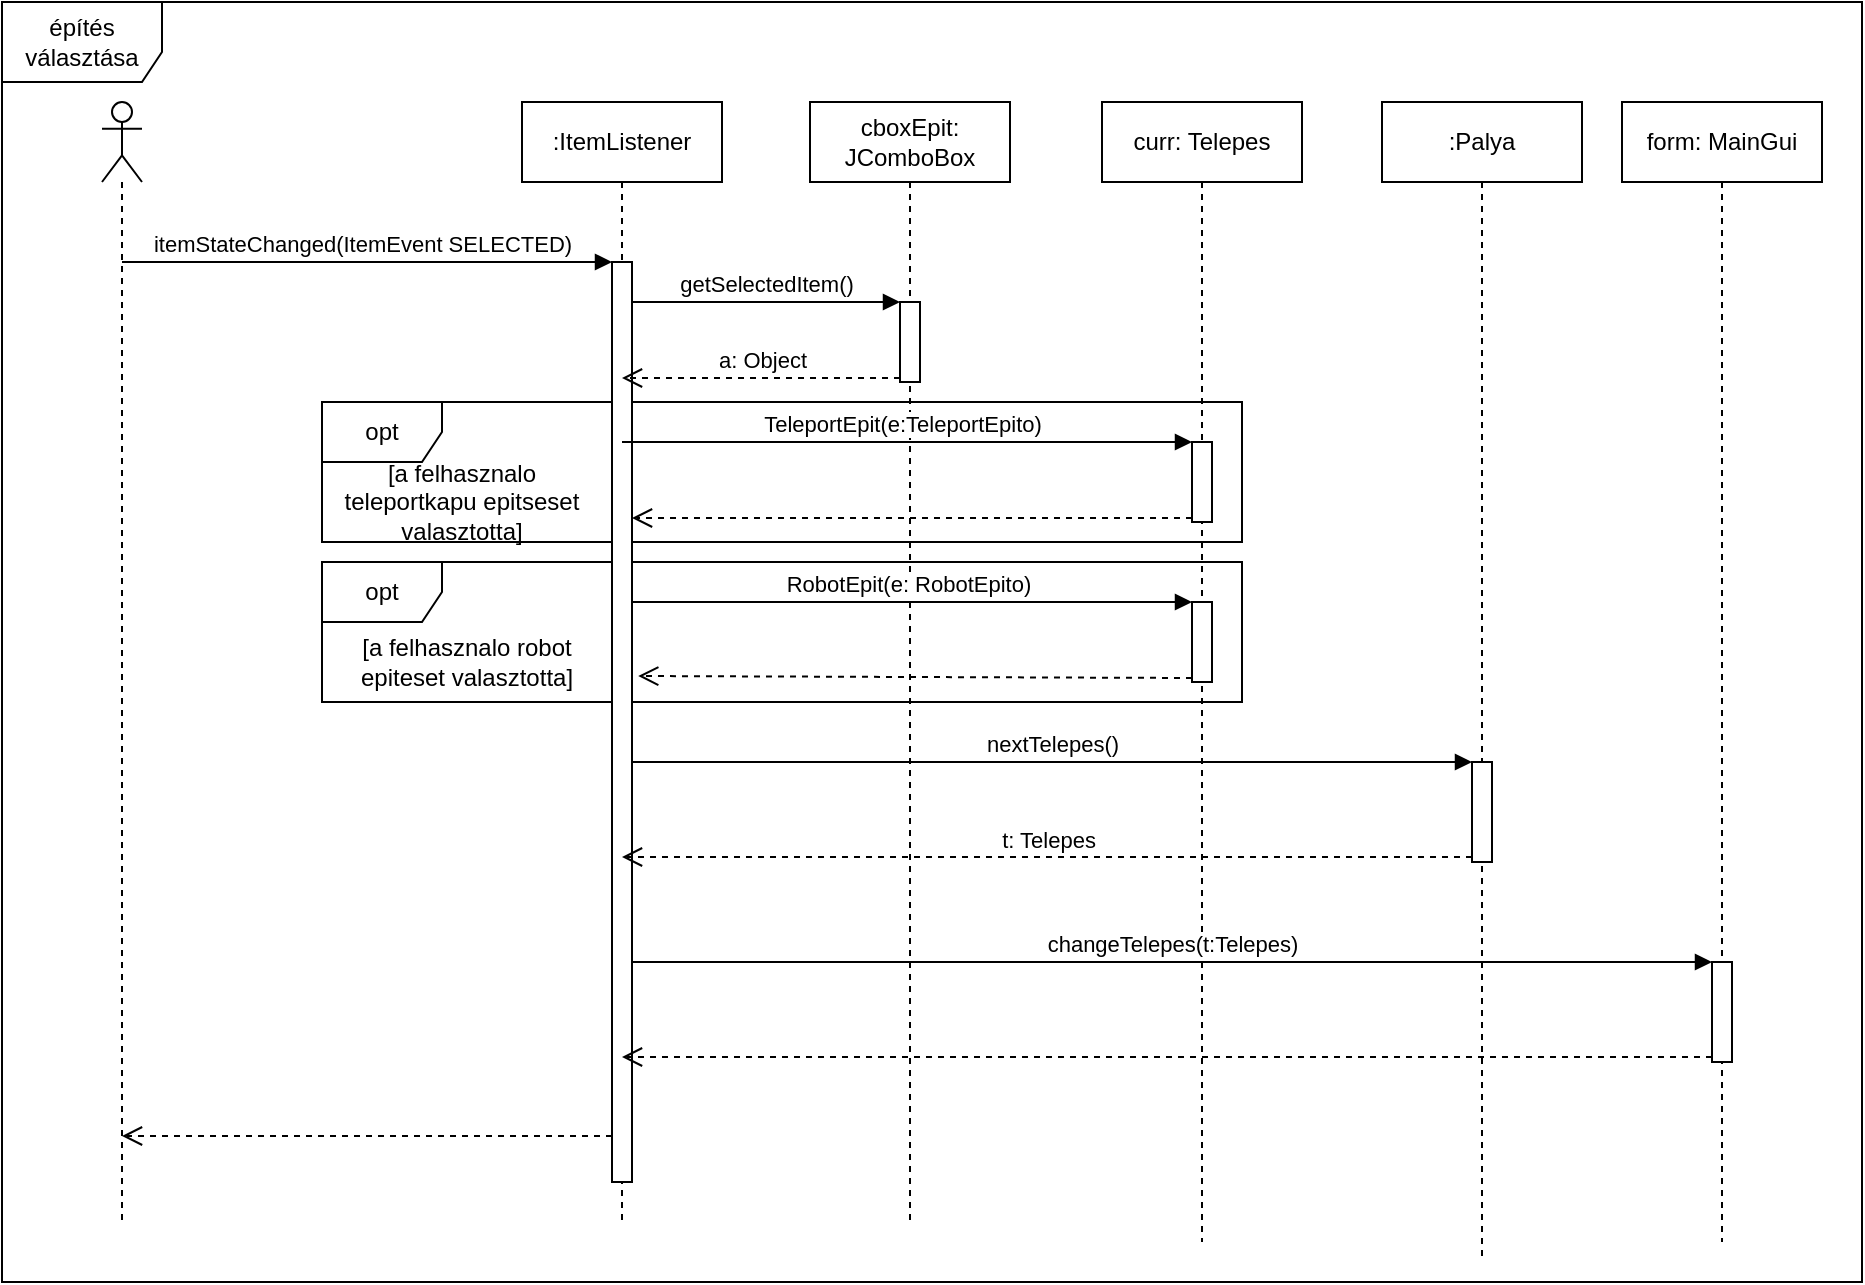 <mxfile version="14.6.6" type="github">
  <diagram id="XUgqKsKB2ALK8Womc9Dn" name="Page-1">
    <mxGraphModel dx="1662" dy="726" grid="1" gridSize="10" guides="1" tooltips="1" connect="1" arrows="1" fold="1" page="1" pageScale="1" pageWidth="827" pageHeight="1169" math="0" shadow="0">
      <root>
        <mxCell id="0" />
        <mxCell id="1" parent="0" />
        <mxCell id="vBVGF3Je4iqO3mpxZqWS-20" value="opt" style="shape=umlFrame;whiteSpace=wrap;html=1;" parent="1" vertex="1">
          <mxGeometry x="170" y="270" width="460" height="70" as="geometry" />
        </mxCell>
        <mxCell id="vBVGF3Je4iqO3mpxZqWS-1" value="opt" style="shape=umlFrame;whiteSpace=wrap;html=1;" parent="1" vertex="1">
          <mxGeometry x="170" y="350" width="460" height="70" as="geometry" />
        </mxCell>
        <mxCell id="vBVGF3Je4iqO3mpxZqWS-2" value=":ItemListener" style="shape=umlLifeline;perimeter=lifelinePerimeter;whiteSpace=wrap;html=1;container=1;collapsible=0;recursiveResize=0;outlineConnect=0;" parent="1" vertex="1">
          <mxGeometry x="270" y="120" width="100" height="560" as="geometry" />
        </mxCell>
        <mxCell id="vBVGF3Je4iqO3mpxZqWS-3" value="" style="html=1;points=[];perimeter=orthogonalPerimeter;" parent="vBVGF3Je4iqO3mpxZqWS-2" vertex="1">
          <mxGeometry x="45" y="80" width="10" height="460" as="geometry" />
        </mxCell>
        <mxCell id="vBVGF3Je4iqO3mpxZqWS-4" value="" style="shape=umlLifeline;participant=umlActor;perimeter=lifelinePerimeter;whiteSpace=wrap;html=1;container=1;collapsible=0;recursiveResize=0;verticalAlign=top;spacingTop=36;outlineConnect=0;" parent="1" vertex="1">
          <mxGeometry x="60" y="120" width="20" height="560" as="geometry" />
        </mxCell>
        <mxCell id="vBVGF3Je4iqO3mpxZqWS-5" value="itemStateChanged(ItemEvent SELECTED)" style="html=1;verticalAlign=bottom;endArrow=block;entryX=0;entryY=0;" parent="1" source="vBVGF3Je4iqO3mpxZqWS-4" target="vBVGF3Je4iqO3mpxZqWS-3" edge="1">
          <mxGeometry x="-0.021" relative="1" as="geometry">
            <mxPoint x="135" y="170" as="sourcePoint" />
            <mxPoint as="offset" />
          </mxGeometry>
        </mxCell>
        <mxCell id="vBVGF3Je4iqO3mpxZqWS-6" value="" style="html=1;verticalAlign=bottom;endArrow=open;dashed=1;endSize=8;exitX=0;exitY=0.95;" parent="1" source="vBVGF3Je4iqO3mpxZqWS-3" target="vBVGF3Je4iqO3mpxZqWS-4" edge="1">
          <mxGeometry x="0.102" y="-58" relative="1" as="geometry">
            <mxPoint x="135" y="246" as="targetPoint" />
            <mxPoint as="offset" />
          </mxGeometry>
        </mxCell>
        <mxCell id="vBVGF3Je4iqO3mpxZqWS-7" value="cboxEpit: JComboBox" style="shape=umlLifeline;perimeter=lifelinePerimeter;whiteSpace=wrap;html=1;container=1;collapsible=0;recursiveResize=0;outlineConnect=0;" parent="1" vertex="1">
          <mxGeometry x="414" y="120" width="100" height="560" as="geometry" />
        </mxCell>
        <mxCell id="vBVGF3Je4iqO3mpxZqWS-8" value="" style="html=1;points=[];perimeter=orthogonalPerimeter;" parent="vBVGF3Je4iqO3mpxZqWS-7" vertex="1">
          <mxGeometry x="45" y="100" width="10" height="40" as="geometry" />
        </mxCell>
        <mxCell id="vBVGF3Je4iqO3mpxZqWS-9" value="getSelectedItem()" style="html=1;verticalAlign=bottom;endArrow=block;entryX=0;entryY=0;" parent="1" source="vBVGF3Je4iqO3mpxZqWS-3" target="vBVGF3Je4iqO3mpxZqWS-8" edge="1">
          <mxGeometry relative="1" as="geometry">
            <mxPoint x="389" y="220" as="sourcePoint" />
          </mxGeometry>
        </mxCell>
        <mxCell id="vBVGF3Je4iqO3mpxZqWS-10" value="a: Object" style="html=1;verticalAlign=bottom;endArrow=open;dashed=1;endSize=8;exitX=0;exitY=0.95;" parent="1" source="vBVGF3Je4iqO3mpxZqWS-8" target="vBVGF3Je4iqO3mpxZqWS-2" edge="1">
          <mxGeometry x="-0.006" relative="1" as="geometry">
            <mxPoint x="389" y="296" as="targetPoint" />
            <mxPoint as="offset" />
          </mxGeometry>
        </mxCell>
        <mxCell id="vBVGF3Je4iqO3mpxZqWS-11" value="curr: Telepes" style="shape=umlLifeline;perimeter=lifelinePerimeter;whiteSpace=wrap;html=1;container=1;collapsible=0;recursiveResize=0;outlineConnect=0;" parent="1" vertex="1">
          <mxGeometry x="560" y="120" width="100" height="570" as="geometry" />
        </mxCell>
        <mxCell id="vBVGF3Je4iqO3mpxZqWS-12" value="" style="html=1;points=[];perimeter=orthogonalPerimeter;" parent="vBVGF3Je4iqO3mpxZqWS-11" vertex="1">
          <mxGeometry x="45" y="170" width="10" height="40" as="geometry" />
        </mxCell>
        <mxCell id="vBVGF3Je4iqO3mpxZqWS-13" value="" style="html=1;points=[];perimeter=orthogonalPerimeter;" parent="vBVGF3Je4iqO3mpxZqWS-11" vertex="1">
          <mxGeometry x="45" y="250" width="10" height="40" as="geometry" />
        </mxCell>
        <mxCell id="vBVGF3Je4iqO3mpxZqWS-14" value="TeleportEpit(e:TeleportEpito)" style="html=1;verticalAlign=bottom;endArrow=block;entryX=0;entryY=0;" parent="1" source="vBVGF3Je4iqO3mpxZqWS-2" target="vBVGF3Je4iqO3mpxZqWS-12" edge="1">
          <mxGeometry x="-0.018" relative="1" as="geometry">
            <mxPoint x="535" y="275" as="sourcePoint" />
            <mxPoint as="offset" />
          </mxGeometry>
        </mxCell>
        <mxCell id="vBVGF3Je4iqO3mpxZqWS-15" value="" style="html=1;verticalAlign=bottom;endArrow=open;dashed=1;endSize=8;exitX=0;exitY=0.95;" parent="1" source="vBVGF3Je4iqO3mpxZqWS-12" target="vBVGF3Je4iqO3mpxZqWS-3" edge="1">
          <mxGeometry relative="1" as="geometry">
            <mxPoint x="535" y="351" as="targetPoint" />
          </mxGeometry>
        </mxCell>
        <mxCell id="vBVGF3Je4iqO3mpxZqWS-16" value=":Palya" style="shape=umlLifeline;perimeter=lifelinePerimeter;whiteSpace=wrap;html=1;container=1;collapsible=0;recursiveResize=0;outlineConnect=0;" parent="1" vertex="1">
          <mxGeometry x="700" y="120" width="100" height="580" as="geometry" />
        </mxCell>
        <mxCell id="vBVGF3Je4iqO3mpxZqWS-17" value="" style="html=1;points=[];perimeter=orthogonalPerimeter;" parent="vBVGF3Je4iqO3mpxZqWS-16" vertex="1">
          <mxGeometry x="45" y="330" width="10" height="50" as="geometry" />
        </mxCell>
        <mxCell id="vBVGF3Je4iqO3mpxZqWS-18" value="nextTelepes()" style="html=1;verticalAlign=bottom;endArrow=block;entryX=0;entryY=0;" parent="1" source="vBVGF3Je4iqO3mpxZqWS-3" target="vBVGF3Je4iqO3mpxZqWS-17" edge="1">
          <mxGeometry relative="1" as="geometry">
            <mxPoint x="675" y="420" as="sourcePoint" />
          </mxGeometry>
        </mxCell>
        <mxCell id="vBVGF3Je4iqO3mpxZqWS-19" value="t: Telepes" style="html=1;verticalAlign=bottom;endArrow=open;dashed=1;endSize=8;exitX=0;exitY=0.95;" parent="1" source="vBVGF3Je4iqO3mpxZqWS-17" target="vBVGF3Je4iqO3mpxZqWS-2" edge="1">
          <mxGeometry relative="1" as="geometry">
            <mxPoint x="675" y="496" as="targetPoint" />
          </mxGeometry>
        </mxCell>
        <mxCell id="vBVGF3Je4iqO3mpxZqWS-21" value="RobotEpit(e: RobotEpito)" style="html=1;verticalAlign=bottom;endArrow=block;entryX=0;entryY=0;" parent="1" source="vBVGF3Je4iqO3mpxZqWS-3" target="vBVGF3Je4iqO3mpxZqWS-13" edge="1">
          <mxGeometry x="-0.018" relative="1" as="geometry">
            <mxPoint x="319.324" y="360" as="sourcePoint" />
            <mxPoint as="offset" />
          </mxGeometry>
        </mxCell>
        <mxCell id="vBVGF3Je4iqO3mpxZqWS-22" value="" style="html=1;verticalAlign=bottom;endArrow=open;dashed=1;endSize=8;exitX=0;exitY=0.95;entryX=1.311;entryY=0.45;entryDx=0;entryDy=0;entryPerimeter=0;" parent="1" source="vBVGF3Je4iqO3mpxZqWS-13" target="vBVGF3Je4iqO3mpxZqWS-3" edge="1">
          <mxGeometry relative="1" as="geometry">
            <mxPoint x="325" y="398.0" as="targetPoint" />
          </mxGeometry>
        </mxCell>
        <mxCell id="vBVGF3Je4iqO3mpxZqWS-23" value="[a felhasznalo teleportkapu epitseset valasztotta]" style="text;html=1;strokeColor=none;fillColor=none;align=center;verticalAlign=middle;whiteSpace=wrap;rounded=0;" parent="1" vertex="1">
          <mxGeometry x="170" y="310" width="140" height="20" as="geometry" />
        </mxCell>
        <mxCell id="vBVGF3Je4iqO3mpxZqWS-24" value="[a felhasznalo robot epiteset valasztotta]" style="text;html=1;strokeColor=none;fillColor=none;align=center;verticalAlign=middle;whiteSpace=wrap;rounded=0;" parent="1" vertex="1">
          <mxGeometry x="170" y="390" width="145" height="20" as="geometry" />
        </mxCell>
        <mxCell id="vBVGF3Je4iqO3mpxZqWS-25" value="form: MainGui" style="shape=umlLifeline;perimeter=lifelinePerimeter;whiteSpace=wrap;html=1;container=1;collapsible=0;recursiveResize=0;outlineConnect=0;" parent="1" vertex="1">
          <mxGeometry x="820" y="120" width="100" height="570" as="geometry" />
        </mxCell>
        <mxCell id="vBVGF3Je4iqO3mpxZqWS-26" value="" style="html=1;points=[];perimeter=orthogonalPerimeter;" parent="vBVGF3Je4iqO3mpxZqWS-25" vertex="1">
          <mxGeometry x="45" y="430" width="10" height="50" as="geometry" />
        </mxCell>
        <mxCell id="vBVGF3Je4iqO3mpxZqWS-27" value="changeTelepes(t:Telepes)" style="html=1;verticalAlign=bottom;endArrow=block;entryX=0;entryY=0;" parent="1" source="vBVGF3Je4iqO3mpxZqWS-3" target="vBVGF3Je4iqO3mpxZqWS-26" edge="1">
          <mxGeometry relative="1" as="geometry">
            <mxPoint x="795" y="550" as="sourcePoint" />
          </mxGeometry>
        </mxCell>
        <mxCell id="vBVGF3Je4iqO3mpxZqWS-28" value="" style="html=1;verticalAlign=bottom;endArrow=open;dashed=1;endSize=8;exitX=0;exitY=0.95;" parent="1" source="vBVGF3Je4iqO3mpxZqWS-26" target="vBVGF3Je4iqO3mpxZqWS-2" edge="1">
          <mxGeometry relative="1" as="geometry">
            <mxPoint x="795" y="626" as="targetPoint" />
          </mxGeometry>
        </mxCell>
        <mxCell id="rgchCqHA8T5K3ekURQgf-1" value="építés választása" style="shape=umlFrame;whiteSpace=wrap;html=1;width=80;height=40;" vertex="1" parent="1">
          <mxGeometry x="10" y="70" width="930" height="640" as="geometry" />
        </mxCell>
      </root>
    </mxGraphModel>
  </diagram>
</mxfile>
